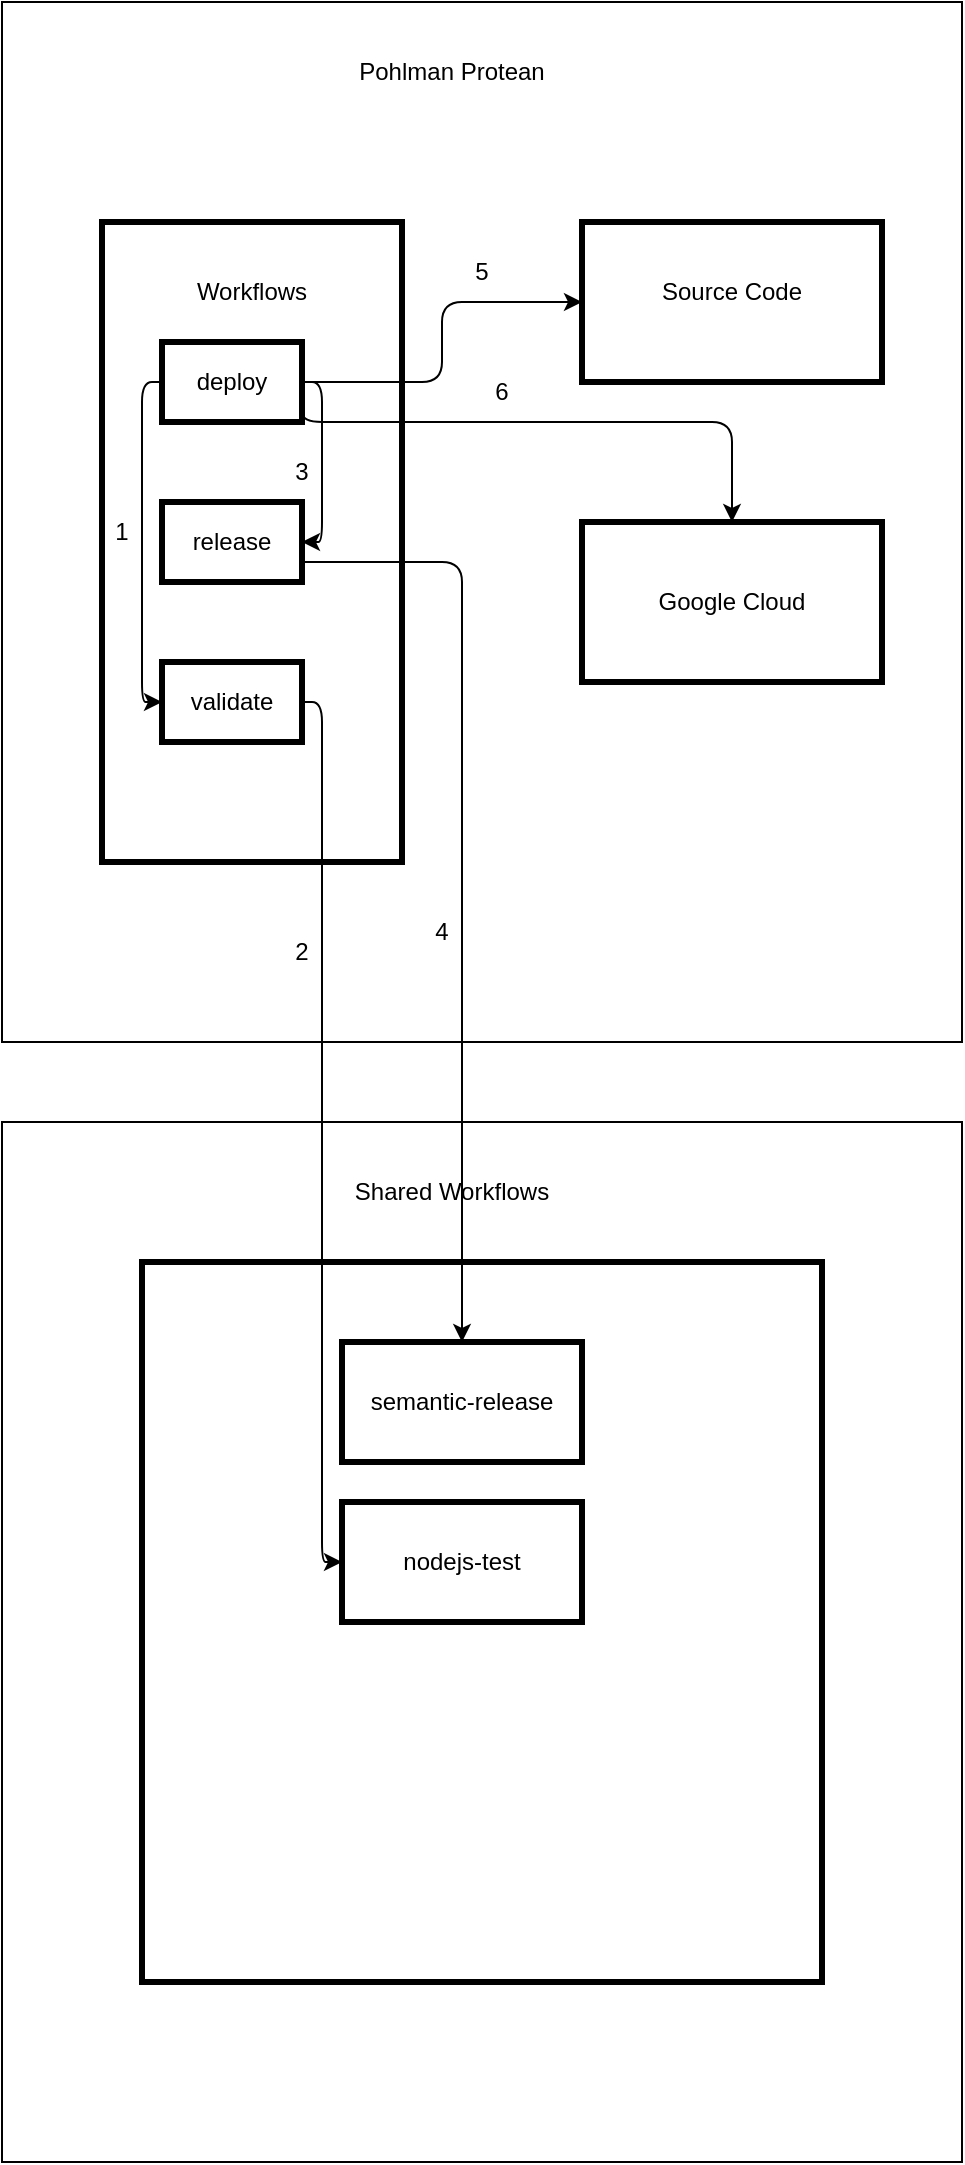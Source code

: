 <mxfile>
    <diagram id="52rbtHuei0Mi97-iYwrJ" name="Page-1">
        <mxGraphModel dx="535" dy="1225" grid="1" gridSize="10" guides="1" tooltips="1" connect="1" arrows="1" fold="1" page="1" pageScale="1" pageWidth="850" pageHeight="1100" math="0" shadow="0">
            <root>
                <mxCell id="0"/>
                <mxCell id="1" parent="0"/>
                <mxCell id="2" value="" style="whiteSpace=wrap;html=1;" vertex="1" parent="1">
                    <mxGeometry x="40" y="80" width="480" height="520" as="geometry"/>
                </mxCell>
                <mxCell id="3" value="" style="whiteSpace=wrap;html=1;strokeWidth=3;" vertex="1" parent="1">
                    <mxGeometry x="90" y="190" width="150" height="320" as="geometry"/>
                </mxCell>
                <mxCell id="4" value="Pohlman Protean" style="text;strokeColor=none;align=center;fillColor=none;html=1;verticalAlign=middle;whiteSpace=wrap;rounded=0;strokeWidth=3;" vertex="1" parent="1">
                    <mxGeometry x="200" y="100" width="130" height="30" as="geometry"/>
                </mxCell>
                <mxCell id="5" value="Workflows" style="text;strokeColor=none;align=center;fillColor=none;html=1;verticalAlign=middle;whiteSpace=wrap;rounded=0;strokeWidth=3;" vertex="1" parent="1">
                    <mxGeometry x="100" y="210" width="130" height="30" as="geometry"/>
                </mxCell>
                <mxCell id="6" value="" style="whiteSpace=wrap;html=1;strokeWidth=3;" vertex="1" parent="1">
                    <mxGeometry x="330" y="190" width="150" height="80" as="geometry"/>
                </mxCell>
                <mxCell id="9" value="validate" style="whiteSpace=wrap;html=1;strokeWidth=3;" vertex="1" parent="1">
                    <mxGeometry x="120" y="410" width="70" height="40" as="geometry"/>
                </mxCell>
                <mxCell id="11" value="" style="whiteSpace=wrap;html=1;" vertex="1" parent="1">
                    <mxGeometry x="40" y="640" width="480" height="520" as="geometry"/>
                </mxCell>
                <mxCell id="12" value="Shared Workflows" style="text;strokeColor=none;align=center;fillColor=none;html=1;verticalAlign=middle;whiteSpace=wrap;rounded=0;strokeWidth=3;" vertex="1" parent="1">
                    <mxGeometry x="200" y="660" width="130" height="30" as="geometry"/>
                </mxCell>
                <mxCell id="13" value="" style="whiteSpace=wrap;html=1;strokeWidth=3;" vertex="1" parent="1">
                    <mxGeometry x="110" y="710" width="340" height="360" as="geometry"/>
                </mxCell>
                <mxCell id="30" style="edgeStyle=orthogonalEdgeStyle;html=1;exitX=1;exitY=0.75;exitDx=0;exitDy=0;" edge="1" parent="1" source="14" target="16">
                    <mxGeometry relative="1" as="geometry"/>
                </mxCell>
                <mxCell id="14" value="release" style="whiteSpace=wrap;html=1;strokeWidth=3;" vertex="1" parent="1">
                    <mxGeometry x="120" y="330" width="70" height="40" as="geometry"/>
                </mxCell>
                <mxCell id="29" style="edgeStyle=orthogonalEdgeStyle;html=1;exitX=1;exitY=0.5;exitDx=0;exitDy=0;entryX=1;entryY=0.5;entryDx=0;entryDy=0;" edge="1" parent="1" source="15" target="14">
                    <mxGeometry relative="1" as="geometry"/>
                </mxCell>
                <mxCell id="31" style="edgeStyle=orthogonalEdgeStyle;html=1;exitX=0;exitY=0.5;exitDx=0;exitDy=0;entryX=0;entryY=0.5;entryDx=0;entryDy=0;" edge="1" parent="1" source="15" target="9">
                    <mxGeometry relative="1" as="geometry"/>
                </mxCell>
                <mxCell id="35" style="edgeStyle=orthogonalEdgeStyle;html=1;exitX=1;exitY=0.5;exitDx=0;exitDy=0;entryX=0;entryY=0.5;entryDx=0;entryDy=0;" edge="1" parent="1" source="15" target="6">
                    <mxGeometry relative="1" as="geometry"/>
                </mxCell>
                <mxCell id="45" style="edgeStyle=orthogonalEdgeStyle;html=1;exitX=1;exitY=0.75;exitDx=0;exitDy=0;" edge="1" parent="1" source="15" target="34">
                    <mxGeometry relative="1" as="geometry">
                        <Array as="points">
                            <mxPoint x="190" y="290"/>
                            <mxPoint x="405" y="290"/>
                        </Array>
                    </mxGeometry>
                </mxCell>
                <mxCell id="15" value="deploy" style="whiteSpace=wrap;html=1;strokeWidth=3;" vertex="1" parent="1">
                    <mxGeometry x="120" y="250" width="70" height="40" as="geometry"/>
                </mxCell>
                <mxCell id="16" value="semantic-release" style="whiteSpace=wrap;html=1;strokeWidth=3;" vertex="1" parent="1">
                    <mxGeometry x="210" y="750" width="120" height="60" as="geometry"/>
                </mxCell>
                <mxCell id="18" value="nodejs-test" style="whiteSpace=wrap;html=1;strokeWidth=3;" vertex="1" parent="1">
                    <mxGeometry x="210" y="830" width="120" height="60" as="geometry"/>
                </mxCell>
                <mxCell id="26" value="Source Code" style="text;strokeColor=none;align=center;fillColor=none;html=1;verticalAlign=middle;whiteSpace=wrap;rounded=0;strokeWidth=3;" vertex="1" parent="1">
                    <mxGeometry x="340" y="210" width="130" height="30" as="geometry"/>
                </mxCell>
                <mxCell id="34" value="Google Cloud" style="whiteSpace=wrap;html=1;strokeWidth=3;" vertex="1" parent="1">
                    <mxGeometry x="330" y="340" width="150" height="80" as="geometry"/>
                </mxCell>
                <mxCell id="37" value="1" style="text;strokeColor=none;align=center;fillColor=none;html=1;verticalAlign=middle;whiteSpace=wrap;rounded=0;strokeWidth=3;" vertex="1" parent="1">
                    <mxGeometry x="70" y="330" width="60" height="30" as="geometry"/>
                </mxCell>
                <mxCell id="32" style="edgeStyle=orthogonalEdgeStyle;html=1;exitX=1;exitY=0.5;exitDx=0;exitDy=0;entryX=0;entryY=0.5;entryDx=0;entryDy=0;" edge="1" parent="1" source="9" target="18">
                    <mxGeometry relative="1" as="geometry"/>
                </mxCell>
                <mxCell id="38" value="2" style="text;strokeColor=none;align=center;fillColor=none;html=1;verticalAlign=middle;whiteSpace=wrap;rounded=0;strokeWidth=3;" vertex="1" parent="1">
                    <mxGeometry x="160" y="540" width="60" height="30" as="geometry"/>
                </mxCell>
                <mxCell id="39" value="3" style="text;strokeColor=none;align=center;fillColor=none;html=1;verticalAlign=middle;whiteSpace=wrap;rounded=0;strokeWidth=3;" vertex="1" parent="1">
                    <mxGeometry x="160" y="300" width="60" height="30" as="geometry"/>
                </mxCell>
                <mxCell id="40" value="4" style="text;strokeColor=none;align=center;fillColor=none;html=1;verticalAlign=middle;whiteSpace=wrap;rounded=0;strokeWidth=3;" vertex="1" parent="1">
                    <mxGeometry x="230" y="530" width="60" height="30" as="geometry"/>
                </mxCell>
                <mxCell id="41" value="5" style="text;strokeColor=none;align=center;fillColor=none;html=1;verticalAlign=middle;whiteSpace=wrap;rounded=0;strokeWidth=3;" vertex="1" parent="1">
                    <mxGeometry x="250" y="200" width="60" height="30" as="geometry"/>
                </mxCell>
                <mxCell id="46" value="6" style="text;strokeColor=none;align=center;fillColor=none;html=1;verticalAlign=middle;whiteSpace=wrap;rounded=0;strokeWidth=3;" vertex="1" parent="1">
                    <mxGeometry x="260" y="260" width="60" height="30" as="geometry"/>
                </mxCell>
            </root>
        </mxGraphModel>
    </diagram>
</mxfile>